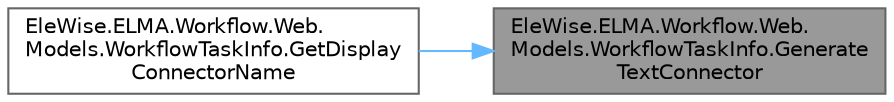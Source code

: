 digraph "EleWise.ELMA.Workflow.Web.Models.WorkflowTaskInfo.GenerateTextConnector"
{
 // LATEX_PDF_SIZE
  bgcolor="transparent";
  edge [fontname=Helvetica,fontsize=10,labelfontname=Helvetica,labelfontsize=10];
  node [fontname=Helvetica,fontsize=10,shape=box,height=0.2,width=0.4];
  rankdir="RL";
  Node1 [id="Node000001",label="EleWise.ELMA.Workflow.Web.\lModels.WorkflowTaskInfo.Generate\lTextConnector",height=0.2,width=0.4,color="gray40", fillcolor="grey60", style="filled", fontcolor="black",tooltip="Генерация имени, описания или текста подтверждения по шаблону, если таковое подтверждено"];
  Node1 -> Node2 [id="edge1_Node000001_Node000002",dir="back",color="steelblue1",style="solid",tooltip=" "];
  Node2 [id="Node000002",label="EleWise.ELMA.Workflow.Web.\lModels.WorkflowTaskInfo.GetDisplay\lConnectorName",height=0.2,width=0.4,color="grey40", fillcolor="white", style="filled",URL="$class_ele_wise_1_1_e_l_m_a_1_1_workflow_1_1_web_1_1_models_1_1_workflow_task_info.html#a3191948cdfa173c644e8543becb537ec",tooltip=" "];
}
